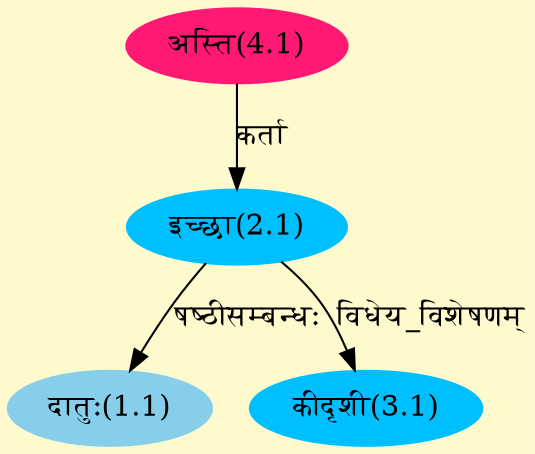 digraph G{
rankdir=BT;
 compound=true;
 bgcolor="lemonchiffon1";
Node1_1 [style=filled, color="#87CEEB" label = "दातुः(1.1)"]
Node2_1 [style=filled, color="#00BFFF" label = "इच्छा(2.1)"]
Node4_1 [style=filled, color="#FF1975" label = "अस्ति(4.1)"]
Node3_1 [style=filled, color="#00BFFF" label = "कीदृशी(3.1)"]
/* Start of Relations section */

Node1_1 -> Node2_1 [  label="षष्ठीसम्बन्धः"  dir="back" ]
Node2_1 -> Node4_1 [  label="कर्ता"  dir="back" ]
Node3_1 -> Node2_1 [  label="विधेय_विशेषणम्"  dir="back" ]
}
